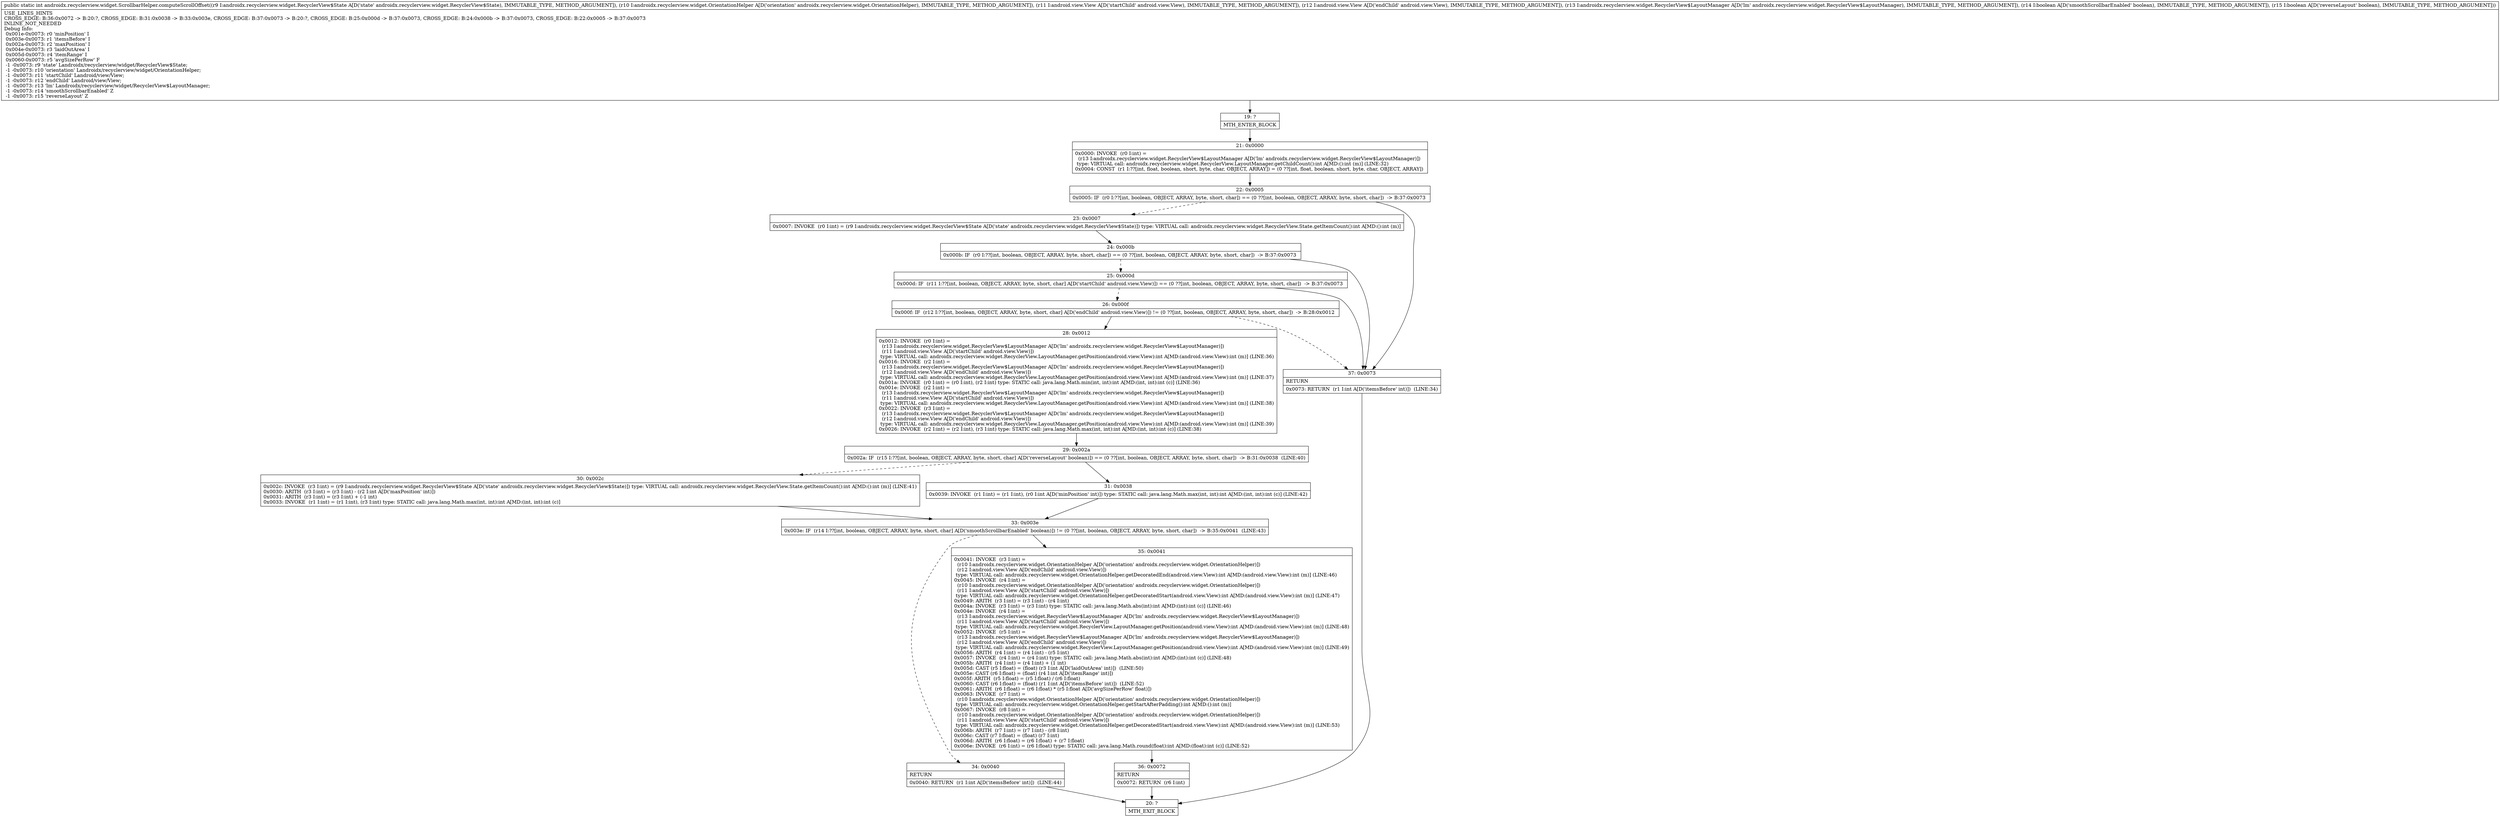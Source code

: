 digraph "CFG forandroidx.recyclerview.widget.ScrollbarHelper.computeScrollOffset(Landroidx\/recyclerview\/widget\/RecyclerView$State;Landroidx\/recyclerview\/widget\/OrientationHelper;Landroid\/view\/View;Landroid\/view\/View;Landroidx\/recyclerview\/widget\/RecyclerView$LayoutManager;ZZ)I" {
Node_19 [shape=record,label="{19\:\ ?|MTH_ENTER_BLOCK\l}"];
Node_21 [shape=record,label="{21\:\ 0x0000|0x0000: INVOKE  (r0 I:int) = \l  (r13 I:androidx.recyclerview.widget.RecyclerView$LayoutManager A[D('lm' androidx.recyclerview.widget.RecyclerView$LayoutManager)])\l type: VIRTUAL call: androidx.recyclerview.widget.RecyclerView.LayoutManager.getChildCount():int A[MD:():int (m)] (LINE:32)\l0x0004: CONST  (r1 I:??[int, float, boolean, short, byte, char, OBJECT, ARRAY]) = (0 ??[int, float, boolean, short, byte, char, OBJECT, ARRAY]) \l}"];
Node_22 [shape=record,label="{22\:\ 0x0005|0x0005: IF  (r0 I:??[int, boolean, OBJECT, ARRAY, byte, short, char]) == (0 ??[int, boolean, OBJECT, ARRAY, byte, short, char])  \-\> B:37:0x0073 \l}"];
Node_23 [shape=record,label="{23\:\ 0x0007|0x0007: INVOKE  (r0 I:int) = (r9 I:androidx.recyclerview.widget.RecyclerView$State A[D('state' androidx.recyclerview.widget.RecyclerView$State)]) type: VIRTUAL call: androidx.recyclerview.widget.RecyclerView.State.getItemCount():int A[MD:():int (m)]\l}"];
Node_24 [shape=record,label="{24\:\ 0x000b|0x000b: IF  (r0 I:??[int, boolean, OBJECT, ARRAY, byte, short, char]) == (0 ??[int, boolean, OBJECT, ARRAY, byte, short, char])  \-\> B:37:0x0073 \l}"];
Node_25 [shape=record,label="{25\:\ 0x000d|0x000d: IF  (r11 I:??[int, boolean, OBJECT, ARRAY, byte, short, char] A[D('startChild' android.view.View)]) == (0 ??[int, boolean, OBJECT, ARRAY, byte, short, char])  \-\> B:37:0x0073 \l}"];
Node_26 [shape=record,label="{26\:\ 0x000f|0x000f: IF  (r12 I:??[int, boolean, OBJECT, ARRAY, byte, short, char] A[D('endChild' android.view.View)]) != (0 ??[int, boolean, OBJECT, ARRAY, byte, short, char])  \-\> B:28:0x0012 \l}"];
Node_28 [shape=record,label="{28\:\ 0x0012|0x0012: INVOKE  (r0 I:int) = \l  (r13 I:androidx.recyclerview.widget.RecyclerView$LayoutManager A[D('lm' androidx.recyclerview.widget.RecyclerView$LayoutManager)])\l  (r11 I:android.view.View A[D('startChild' android.view.View)])\l type: VIRTUAL call: androidx.recyclerview.widget.RecyclerView.LayoutManager.getPosition(android.view.View):int A[MD:(android.view.View):int (m)] (LINE:36)\l0x0016: INVOKE  (r2 I:int) = \l  (r13 I:androidx.recyclerview.widget.RecyclerView$LayoutManager A[D('lm' androidx.recyclerview.widget.RecyclerView$LayoutManager)])\l  (r12 I:android.view.View A[D('endChild' android.view.View)])\l type: VIRTUAL call: androidx.recyclerview.widget.RecyclerView.LayoutManager.getPosition(android.view.View):int A[MD:(android.view.View):int (m)] (LINE:37)\l0x001a: INVOKE  (r0 I:int) = (r0 I:int), (r2 I:int) type: STATIC call: java.lang.Math.min(int, int):int A[MD:(int, int):int (c)] (LINE:36)\l0x001e: INVOKE  (r2 I:int) = \l  (r13 I:androidx.recyclerview.widget.RecyclerView$LayoutManager A[D('lm' androidx.recyclerview.widget.RecyclerView$LayoutManager)])\l  (r11 I:android.view.View A[D('startChild' android.view.View)])\l type: VIRTUAL call: androidx.recyclerview.widget.RecyclerView.LayoutManager.getPosition(android.view.View):int A[MD:(android.view.View):int (m)] (LINE:38)\l0x0022: INVOKE  (r3 I:int) = \l  (r13 I:androidx.recyclerview.widget.RecyclerView$LayoutManager A[D('lm' androidx.recyclerview.widget.RecyclerView$LayoutManager)])\l  (r12 I:android.view.View A[D('endChild' android.view.View)])\l type: VIRTUAL call: androidx.recyclerview.widget.RecyclerView.LayoutManager.getPosition(android.view.View):int A[MD:(android.view.View):int (m)] (LINE:39)\l0x0026: INVOKE  (r2 I:int) = (r2 I:int), (r3 I:int) type: STATIC call: java.lang.Math.max(int, int):int A[MD:(int, int):int (c)] (LINE:38)\l}"];
Node_29 [shape=record,label="{29\:\ 0x002a|0x002a: IF  (r15 I:??[int, boolean, OBJECT, ARRAY, byte, short, char] A[D('reverseLayout' boolean)]) == (0 ??[int, boolean, OBJECT, ARRAY, byte, short, char])  \-\> B:31:0x0038  (LINE:40)\l}"];
Node_30 [shape=record,label="{30\:\ 0x002c|0x002c: INVOKE  (r3 I:int) = (r9 I:androidx.recyclerview.widget.RecyclerView$State A[D('state' androidx.recyclerview.widget.RecyclerView$State)]) type: VIRTUAL call: androidx.recyclerview.widget.RecyclerView.State.getItemCount():int A[MD:():int (m)] (LINE:41)\l0x0030: ARITH  (r3 I:int) = (r3 I:int) \- (r2 I:int A[D('maxPosition' int)]) \l0x0031: ARITH  (r3 I:int) = (r3 I:int) + (\-1 int) \l0x0033: INVOKE  (r1 I:int) = (r1 I:int), (r3 I:int) type: STATIC call: java.lang.Math.max(int, int):int A[MD:(int, int):int (c)]\l}"];
Node_33 [shape=record,label="{33\:\ 0x003e|0x003e: IF  (r14 I:??[int, boolean, OBJECT, ARRAY, byte, short, char] A[D('smoothScrollbarEnabled' boolean)]) != (0 ??[int, boolean, OBJECT, ARRAY, byte, short, char])  \-\> B:35:0x0041  (LINE:43)\l}"];
Node_34 [shape=record,label="{34\:\ 0x0040|RETURN\l|0x0040: RETURN  (r1 I:int A[D('itemsBefore' int)])  (LINE:44)\l}"];
Node_20 [shape=record,label="{20\:\ ?|MTH_EXIT_BLOCK\l}"];
Node_35 [shape=record,label="{35\:\ 0x0041|0x0041: INVOKE  (r3 I:int) = \l  (r10 I:androidx.recyclerview.widget.OrientationHelper A[D('orientation' androidx.recyclerview.widget.OrientationHelper)])\l  (r12 I:android.view.View A[D('endChild' android.view.View)])\l type: VIRTUAL call: androidx.recyclerview.widget.OrientationHelper.getDecoratedEnd(android.view.View):int A[MD:(android.view.View):int (m)] (LINE:46)\l0x0045: INVOKE  (r4 I:int) = \l  (r10 I:androidx.recyclerview.widget.OrientationHelper A[D('orientation' androidx.recyclerview.widget.OrientationHelper)])\l  (r11 I:android.view.View A[D('startChild' android.view.View)])\l type: VIRTUAL call: androidx.recyclerview.widget.OrientationHelper.getDecoratedStart(android.view.View):int A[MD:(android.view.View):int (m)] (LINE:47)\l0x0049: ARITH  (r3 I:int) = (r3 I:int) \- (r4 I:int) \l0x004a: INVOKE  (r3 I:int) = (r3 I:int) type: STATIC call: java.lang.Math.abs(int):int A[MD:(int):int (c)] (LINE:46)\l0x004e: INVOKE  (r4 I:int) = \l  (r13 I:androidx.recyclerview.widget.RecyclerView$LayoutManager A[D('lm' androidx.recyclerview.widget.RecyclerView$LayoutManager)])\l  (r11 I:android.view.View A[D('startChild' android.view.View)])\l type: VIRTUAL call: androidx.recyclerview.widget.RecyclerView.LayoutManager.getPosition(android.view.View):int A[MD:(android.view.View):int (m)] (LINE:48)\l0x0052: INVOKE  (r5 I:int) = \l  (r13 I:androidx.recyclerview.widget.RecyclerView$LayoutManager A[D('lm' androidx.recyclerview.widget.RecyclerView$LayoutManager)])\l  (r12 I:android.view.View A[D('endChild' android.view.View)])\l type: VIRTUAL call: androidx.recyclerview.widget.RecyclerView.LayoutManager.getPosition(android.view.View):int A[MD:(android.view.View):int (m)] (LINE:49)\l0x0056: ARITH  (r4 I:int) = (r4 I:int) \- (r5 I:int) \l0x0057: INVOKE  (r4 I:int) = (r4 I:int) type: STATIC call: java.lang.Math.abs(int):int A[MD:(int):int (c)] (LINE:48)\l0x005b: ARITH  (r4 I:int) = (r4 I:int) + (1 int) \l0x005d: CAST (r5 I:float) = (float) (r3 I:int A[D('laidOutArea' int)])  (LINE:50)\l0x005e: CAST (r6 I:float) = (float) (r4 I:int A[D('itemRange' int)]) \l0x005f: ARITH  (r5 I:float) = (r5 I:float) \/ (r6 I:float) \l0x0060: CAST (r6 I:float) = (float) (r1 I:int A[D('itemsBefore' int)])  (LINE:52)\l0x0061: ARITH  (r6 I:float) = (r6 I:float) * (r5 I:float A[D('avgSizePerRow' float)]) \l0x0063: INVOKE  (r7 I:int) = \l  (r10 I:androidx.recyclerview.widget.OrientationHelper A[D('orientation' androidx.recyclerview.widget.OrientationHelper)])\l type: VIRTUAL call: androidx.recyclerview.widget.OrientationHelper.getStartAfterPadding():int A[MD:():int (m)]\l0x0067: INVOKE  (r8 I:int) = \l  (r10 I:androidx.recyclerview.widget.OrientationHelper A[D('orientation' androidx.recyclerview.widget.OrientationHelper)])\l  (r11 I:android.view.View A[D('startChild' android.view.View)])\l type: VIRTUAL call: androidx.recyclerview.widget.OrientationHelper.getDecoratedStart(android.view.View):int A[MD:(android.view.View):int (m)] (LINE:53)\l0x006b: ARITH  (r7 I:int) = (r7 I:int) \- (r8 I:int) \l0x006c: CAST (r7 I:float) = (float) (r7 I:int) \l0x006d: ARITH  (r6 I:float) = (r6 I:float) + (r7 I:float) \l0x006e: INVOKE  (r6 I:int) = (r6 I:float) type: STATIC call: java.lang.Math.round(float):int A[MD:(float):int (c)] (LINE:52)\l}"];
Node_36 [shape=record,label="{36\:\ 0x0072|RETURN\l|0x0072: RETURN  (r6 I:int) \l}"];
Node_31 [shape=record,label="{31\:\ 0x0038|0x0039: INVOKE  (r1 I:int) = (r1 I:int), (r0 I:int A[D('minPosition' int)]) type: STATIC call: java.lang.Math.max(int, int):int A[MD:(int, int):int (c)] (LINE:42)\l}"];
Node_37 [shape=record,label="{37\:\ 0x0073|RETURN\l|0x0073: RETURN  (r1 I:int A[D('itemsBefore' int)])  (LINE:34)\l}"];
MethodNode[shape=record,label="{public static int androidx.recyclerview.widget.ScrollbarHelper.computeScrollOffset((r9 I:androidx.recyclerview.widget.RecyclerView$State A[D('state' androidx.recyclerview.widget.RecyclerView$State), IMMUTABLE_TYPE, METHOD_ARGUMENT]), (r10 I:androidx.recyclerview.widget.OrientationHelper A[D('orientation' androidx.recyclerview.widget.OrientationHelper), IMMUTABLE_TYPE, METHOD_ARGUMENT]), (r11 I:android.view.View A[D('startChild' android.view.View), IMMUTABLE_TYPE, METHOD_ARGUMENT]), (r12 I:android.view.View A[D('endChild' android.view.View), IMMUTABLE_TYPE, METHOD_ARGUMENT]), (r13 I:androidx.recyclerview.widget.RecyclerView$LayoutManager A[D('lm' androidx.recyclerview.widget.RecyclerView$LayoutManager), IMMUTABLE_TYPE, METHOD_ARGUMENT]), (r14 I:boolean A[D('smoothScrollbarEnabled' boolean), IMMUTABLE_TYPE, METHOD_ARGUMENT]), (r15 I:boolean A[D('reverseLayout' boolean), IMMUTABLE_TYPE, METHOD_ARGUMENT]))  | USE_LINES_HINTS\lCROSS_EDGE: B:36:0x0072 \-\> B:20:?, CROSS_EDGE: B:31:0x0038 \-\> B:33:0x003e, CROSS_EDGE: B:37:0x0073 \-\> B:20:?, CROSS_EDGE: B:25:0x000d \-\> B:37:0x0073, CROSS_EDGE: B:24:0x000b \-\> B:37:0x0073, CROSS_EDGE: B:22:0x0005 \-\> B:37:0x0073\lINLINE_NOT_NEEDED\lDebug Info:\l  0x001e\-0x0073: r0 'minPosition' I\l  0x003e\-0x0073: r1 'itemsBefore' I\l  0x002a\-0x0073: r2 'maxPosition' I\l  0x004e\-0x0073: r3 'laidOutArea' I\l  0x005d\-0x0073: r4 'itemRange' I\l  0x0060\-0x0073: r5 'avgSizePerRow' F\l  \-1 \-0x0073: r9 'state' Landroidx\/recyclerview\/widget\/RecyclerView$State;\l  \-1 \-0x0073: r10 'orientation' Landroidx\/recyclerview\/widget\/OrientationHelper;\l  \-1 \-0x0073: r11 'startChild' Landroid\/view\/View;\l  \-1 \-0x0073: r12 'endChild' Landroid\/view\/View;\l  \-1 \-0x0073: r13 'lm' Landroidx\/recyclerview\/widget\/RecyclerView$LayoutManager;\l  \-1 \-0x0073: r14 'smoothScrollbarEnabled' Z\l  \-1 \-0x0073: r15 'reverseLayout' Z\l}"];
MethodNode -> Node_19;Node_19 -> Node_21;
Node_21 -> Node_22;
Node_22 -> Node_23[style=dashed];
Node_22 -> Node_37;
Node_23 -> Node_24;
Node_24 -> Node_25[style=dashed];
Node_24 -> Node_37;
Node_25 -> Node_26[style=dashed];
Node_25 -> Node_37;
Node_26 -> Node_28;
Node_26 -> Node_37[style=dashed];
Node_28 -> Node_29;
Node_29 -> Node_30[style=dashed];
Node_29 -> Node_31;
Node_30 -> Node_33;
Node_33 -> Node_34[style=dashed];
Node_33 -> Node_35;
Node_34 -> Node_20;
Node_35 -> Node_36;
Node_36 -> Node_20;
Node_31 -> Node_33;
Node_37 -> Node_20;
}

